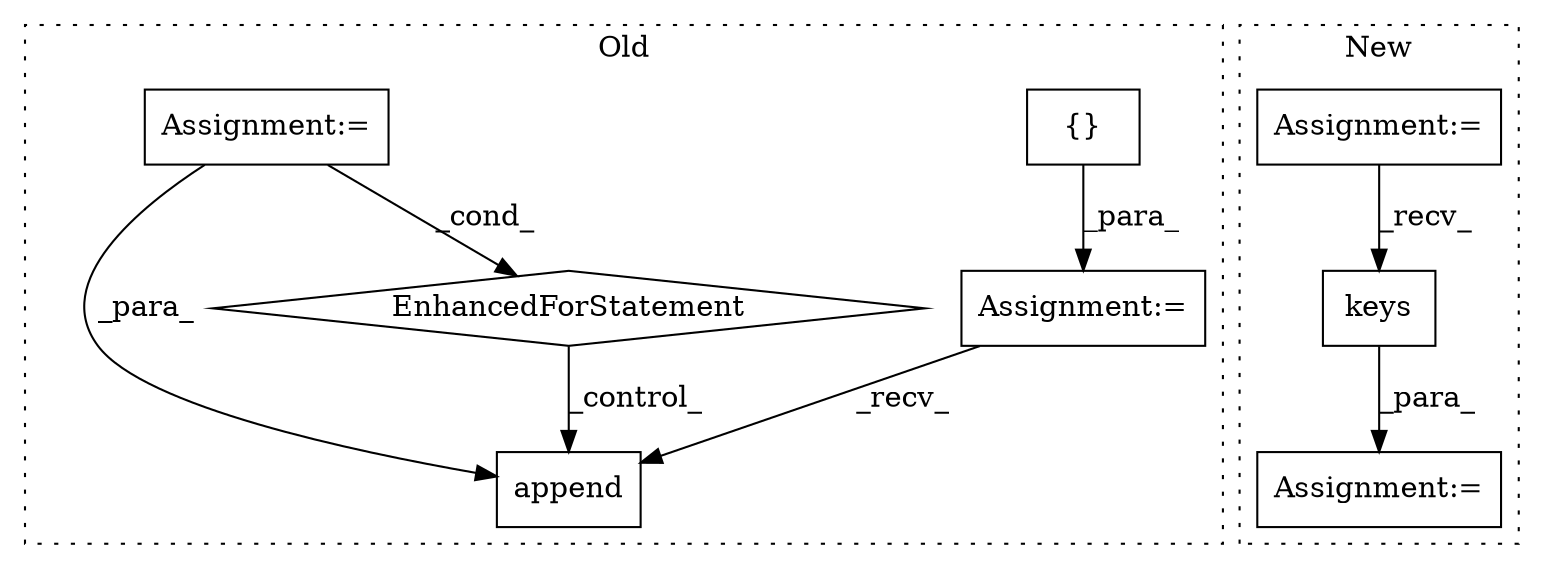 digraph G {
subgraph cluster0 {
1 [label="append" a="32" s="8900,8922" l="7,1" shape="box"];
3 [label="Assignment:=" a="7" s="8539" l="1" shape="box"];
4 [label="{}" a="4" s="8549" l="2" shape="box"];
5 [label="EnhancedForStatement" a="70" s="8796,8881" l="61,2" shape="diamond"];
6 [label="Assignment:=" a="7" s="8785" l="1" shape="box"];
label = "Old";
style="dotted";
}
subgraph cluster1 {
2 [label="keys" a="32" s="8521" l="6" shape="box"];
7 [label="Assignment:=" a="7" s="8504" l="1" shape="box"];
8 [label="Assignment:=" a="7" s="8451" l="1" shape="box"];
label = "New";
style="dotted";
}
2 -> 7 [label="_para_"];
3 -> 1 [label="_recv_"];
4 -> 3 [label="_para_"];
5 -> 1 [label="_control_"];
6 -> 1 [label="_para_"];
6 -> 5 [label="_cond_"];
8 -> 2 [label="_recv_"];
}